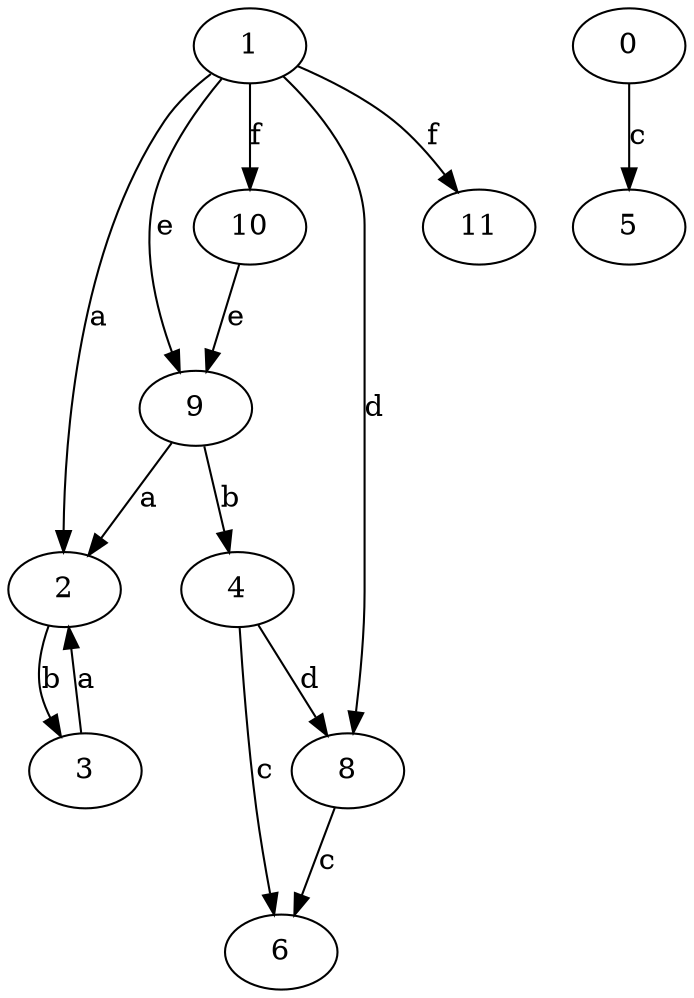strict digraph  {
1;
2;
0;
3;
4;
5;
6;
8;
9;
10;
11;
1 -> 2  [label=a];
1 -> 8  [label=d];
1 -> 9  [label=e];
1 -> 10  [label=f];
1 -> 11  [label=f];
2 -> 3  [label=b];
0 -> 5  [label=c];
3 -> 2  [label=a];
4 -> 6  [label=c];
4 -> 8  [label=d];
8 -> 6  [label=c];
9 -> 2  [label=a];
9 -> 4  [label=b];
10 -> 9  [label=e];
}
